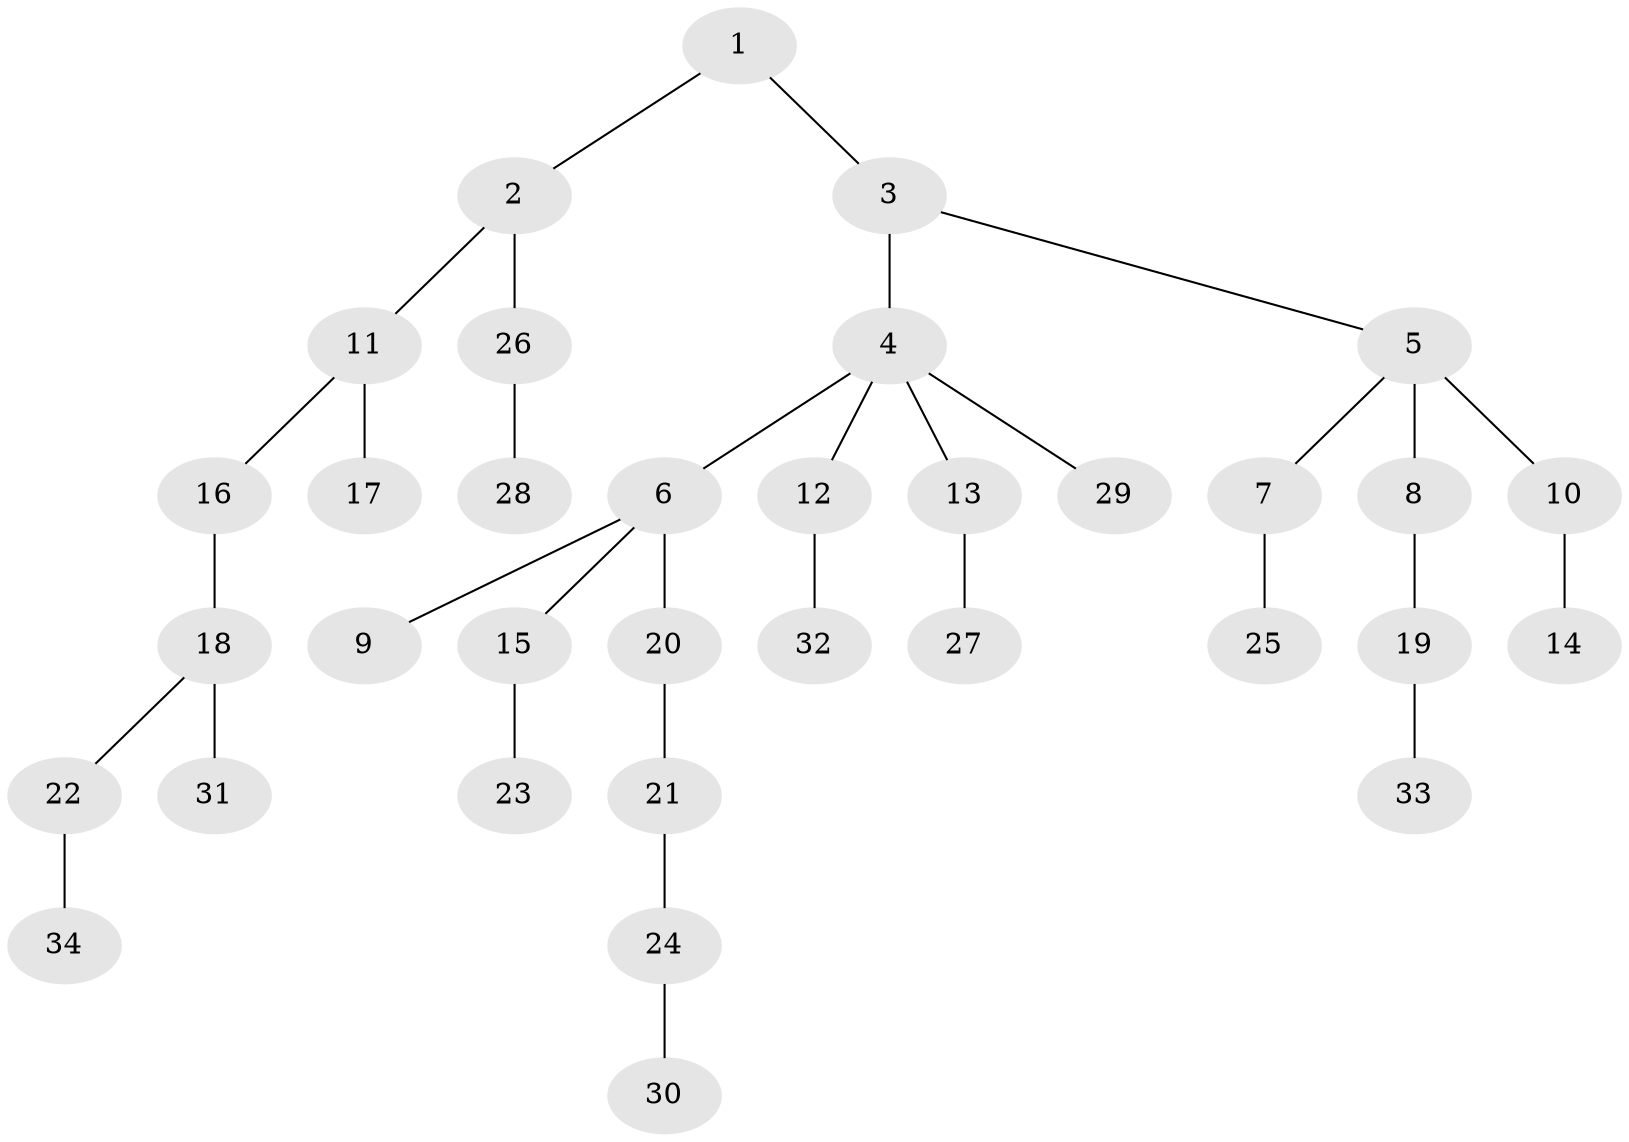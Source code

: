 // original degree distribution, {2: 0.14925373134328357, 4: 0.1044776119402985, 1: 0.5522388059701493, 3: 0.14925373134328357, 7: 0.014925373134328358, 5: 0.029850746268656716}
// Generated by graph-tools (version 1.1) at 2025/36/03/09/25 02:36:59]
// undirected, 34 vertices, 33 edges
graph export_dot {
graph [start="1"]
  node [color=gray90,style=filled];
  1;
  2;
  3;
  4;
  5;
  6;
  7;
  8;
  9;
  10;
  11;
  12;
  13;
  14;
  15;
  16;
  17;
  18;
  19;
  20;
  21;
  22;
  23;
  24;
  25;
  26;
  27;
  28;
  29;
  30;
  31;
  32;
  33;
  34;
  1 -- 2 [weight=1.0];
  1 -- 3 [weight=1.0];
  2 -- 11 [weight=1.0];
  2 -- 26 [weight=1.0];
  3 -- 4 [weight=2.0];
  3 -- 5 [weight=1.0];
  4 -- 6 [weight=1.0];
  4 -- 12 [weight=1.0];
  4 -- 13 [weight=1.0];
  4 -- 29 [weight=1.0];
  5 -- 7 [weight=1.0];
  5 -- 8 [weight=2.0];
  5 -- 10 [weight=1.0];
  6 -- 9 [weight=1.0];
  6 -- 15 [weight=1.0];
  6 -- 20 [weight=1.0];
  7 -- 25 [weight=1.0];
  8 -- 19 [weight=1.0];
  10 -- 14 [weight=1.0];
  11 -- 16 [weight=1.0];
  11 -- 17 [weight=1.0];
  12 -- 32 [weight=3.0];
  13 -- 27 [weight=2.0];
  15 -- 23 [weight=1.0];
  16 -- 18 [weight=1.0];
  18 -- 22 [weight=1.0];
  18 -- 31 [weight=4.0];
  19 -- 33 [weight=2.0];
  20 -- 21 [weight=2.0];
  21 -- 24 [weight=1.0];
  22 -- 34 [weight=2.0];
  24 -- 30 [weight=1.0];
  26 -- 28 [weight=2.0];
}
